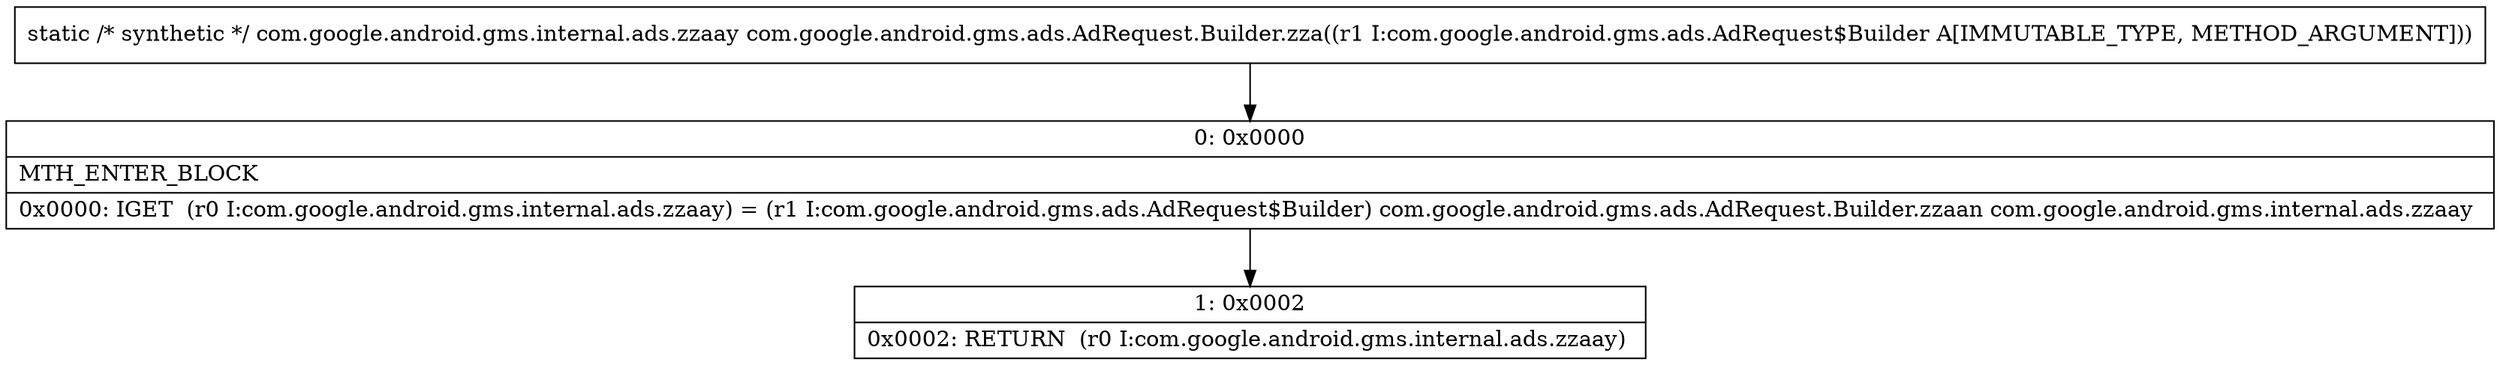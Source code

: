 digraph "CFG forcom.google.android.gms.ads.AdRequest.Builder.zza(Lcom\/google\/android\/gms\/ads\/AdRequest$Builder;)Lcom\/google\/android\/gms\/internal\/ads\/zzaay;" {
Node_0 [shape=record,label="{0\:\ 0x0000|MTH_ENTER_BLOCK\l|0x0000: IGET  (r0 I:com.google.android.gms.internal.ads.zzaay) = (r1 I:com.google.android.gms.ads.AdRequest$Builder) com.google.android.gms.ads.AdRequest.Builder.zzaan com.google.android.gms.internal.ads.zzaay \l}"];
Node_1 [shape=record,label="{1\:\ 0x0002|0x0002: RETURN  (r0 I:com.google.android.gms.internal.ads.zzaay) \l}"];
MethodNode[shape=record,label="{static \/* synthetic *\/ com.google.android.gms.internal.ads.zzaay com.google.android.gms.ads.AdRequest.Builder.zza((r1 I:com.google.android.gms.ads.AdRequest$Builder A[IMMUTABLE_TYPE, METHOD_ARGUMENT])) }"];
MethodNode -> Node_0;
Node_0 -> Node_1;
}

